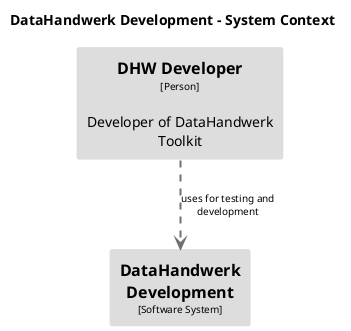 @startuml(id=DataHandwerkDevelopment-SystemContext)
title DataHandwerk Development - System Context

skinparam {
  shadowing false
  arrowFontSize 10
  defaultTextAlignment center
  wrapWidth 200
  maxMessageSize 100
}
hide stereotype
top to bottom direction
skinparam rectangle<<31>> {
  BackgroundColor #dddddd
  FontColor #000000
  BorderColor #dddddd
}
skinparam rectangle<<32>> {
  BackgroundColor #dddddd
  FontColor #000000
  BorderColor #dddddd
}
rectangle "==DHW Developer\n<size:10>[Person]</size>\n\nDeveloper of DataHandwerk Toolkit" <<31>> as 31
rectangle "==DataHandwerk Development\n<size:10>[Software System]</size>" <<32>> as 32
31 .[#707070,thickness=2].> 32 : "uses for testing and development"
@enduml